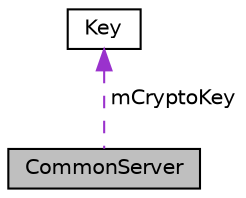 digraph "CommonServer"
{
  edge [fontname="Helvetica",fontsize="10",labelfontname="Helvetica",labelfontsize="10"];
  node [fontname="Helvetica",fontsize="10",shape=record];
  Node1 [label="CommonServer",height=0.2,width=0.4,color="black", fillcolor="grey75", style="filled" fontcolor="black"];
  Node2 -> Node1 [dir="back",color="darkorchid3",fontsize="10",style="dashed",label=" mCryptoKey" ,fontname="Helvetica"];
  Node2 [label="Key",height=0.2,width=0.4,color="black", fillcolor="white", style="filled",URL="$structRNReplicaNet_1_1Encryption_1_1Key.html"];
}
